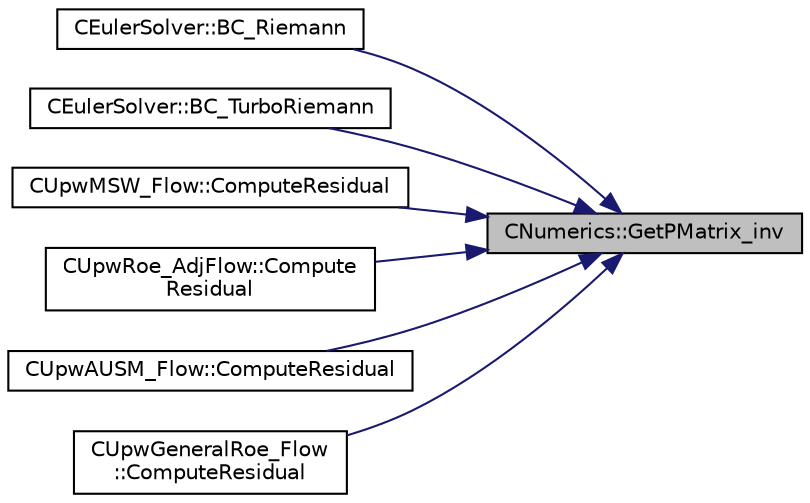 digraph "CNumerics::GetPMatrix_inv"
{
 // LATEX_PDF_SIZE
  edge [fontname="Helvetica",fontsize="10",labelfontname="Helvetica",labelfontsize="10"];
  node [fontname="Helvetica",fontsize="10",shape=record];
  rankdir="RL";
  Node1 [label="CNumerics::GetPMatrix_inv",height=0.2,width=0.4,color="black", fillcolor="grey75", style="filled", fontcolor="black",tooltip="Computation of the matrix P^{-1}, this matrix diagonalize the conservative Jacobians in the form $P^{..."];
  Node1 -> Node2 [dir="back",color="midnightblue",fontsize="10",style="solid",fontname="Helvetica"];
  Node2 [label="CEulerSolver::BC_Riemann",height=0.2,width=0.4,color="black", fillcolor="white", style="filled",URL="$classCEulerSolver.html#a4ad4a65b3fc5a51b1561436736f7f7ca",tooltip="Impose the boundary condition using characteristic recostruction."];
  Node1 -> Node3 [dir="back",color="midnightblue",fontsize="10",style="solid",fontname="Helvetica"];
  Node3 [label="CEulerSolver::BC_TurboRiemann",height=0.2,width=0.4,color="black", fillcolor="white", style="filled",URL="$classCEulerSolver.html#a8e036f2dff1d945d814c93a74159a3cc",tooltip="Impose the boundary condition using characteristic recostruction."];
  Node1 -> Node4 [dir="back",color="midnightblue",fontsize="10",style="solid",fontname="Helvetica"];
  Node4 [label="CUpwMSW_Flow::ComputeResidual",height=0.2,width=0.4,color="black", fillcolor="white", style="filled",URL="$classCUpwMSW__Flow.html#a15a276b8ee87e46dec630512f62c1b94",tooltip="Compute the Roe's flux between two nodes i and j."];
  Node1 -> Node5 [dir="back",color="midnightblue",fontsize="10",style="solid",fontname="Helvetica"];
  Node5 [label="CUpwRoe_AdjFlow::Compute\lResidual",height=0.2,width=0.4,color="black", fillcolor="white", style="filled",URL="$classCUpwRoe__AdjFlow.html#a190e5469a9419ffe74e23fe0c651a115",tooltip="Compute the adjoint Roe's flux between two nodes i and j."];
  Node1 -> Node6 [dir="back",color="midnightblue",fontsize="10",style="solid",fontname="Helvetica"];
  Node6 [label="CUpwAUSM_Flow::ComputeResidual",height=0.2,width=0.4,color="black", fillcolor="white", style="filled",URL="$classCUpwAUSM__Flow.html#a792ec6c1b75f7bbacc33566bbe7c0e88",tooltip="Compute the Roe's flux between two nodes i and j."];
  Node1 -> Node7 [dir="back",color="midnightblue",fontsize="10",style="solid",fontname="Helvetica"];
  Node7 [label="CUpwGeneralRoe_Flow\l::ComputeResidual",height=0.2,width=0.4,color="black", fillcolor="white", style="filled",URL="$classCUpwGeneralRoe__Flow.html#ae7835fc0d44bb290bef95f1e5ce3d90f",tooltip="Compute the Roe's flux between two nodes i and j."];
}
